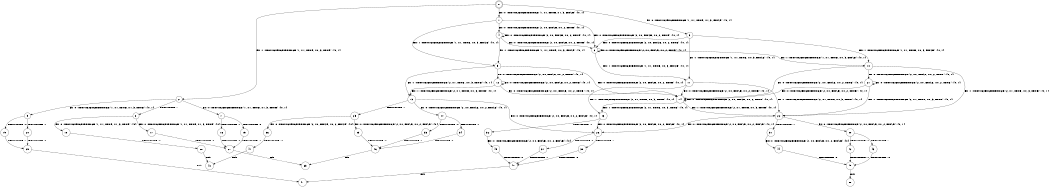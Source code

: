 digraph BCG {
size = "7, 10.5";
center = TRUE;
node [shape = circle];
0 [peripheries = 2];
0 -> 1 [label = "EX !0 !ATOMIC_EXCH_BRANCH (1, +1, TRUE, +1, 3, FALSE) !{0, 1}"];
0 -> 2 [label = "EX !1 !ATOMIC_EXCH_BRANCH (1, +1, TRUE, +0, 3, TRUE) !{0, 1}"];
0 -> 3 [label = "EX !0 !ATOMIC_EXCH_BRANCH (1, +1, TRUE, +1, 3, FALSE) !{0, 1}"];
1 -> 4 [label = "EX !0 !ATOMIC_EXCH_BRANCH (2, +0, FALSE, +0, 2, TRUE) !{0, 1}"];
1 -> 5 [label = "EX !1 !ATOMIC_EXCH_BRANCH (1, +1, TRUE, +0, 3, FALSE) !{0, 1}"];
1 -> 6 [label = "EX !0 !ATOMIC_EXCH_BRANCH (2, +0, FALSE, +0, 2, TRUE) !{0, 1}"];
2 -> 7 [label = "EX !0 !ATOMIC_EXCH_BRANCH (1, +1, TRUE, +1, 3, TRUE) !{0, 1}"];
2 -> 8 [label = "TERMINATE !1"];
2 -> 9 [label = "EX !0 !ATOMIC_EXCH_BRANCH (1, +1, TRUE, +1, 3, TRUE) !{0, 1}"];
3 -> 10 [label = "EX !1 !ATOMIC_EXCH_BRANCH (1, +1, TRUE, +0, 3, FALSE) !{0, 1}"];
3 -> 6 [label = "EX !0 !ATOMIC_EXCH_BRANCH (2, +0, FALSE, +0, 2, TRUE) !{0, 1}"];
3 -> 11 [label = "EX !1 !ATOMIC_EXCH_BRANCH (1, +1, TRUE, +0, 3, FALSE) !{0, 1}"];
4 -> 4 [label = "EX !0 !ATOMIC_EXCH_BRANCH (2, +0, FALSE, +0, 2, TRUE) !{0, 1}"];
4 -> 5 [label = "EX !1 !ATOMIC_EXCH_BRANCH (1, +1, TRUE, +0, 3, FALSE) !{0, 1}"];
4 -> 6 [label = "EX !0 !ATOMIC_EXCH_BRANCH (2, +0, FALSE, +0, 2, TRUE) !{0, 1}"];
5 -> 12 [label = "EX !0 !ATOMIC_EXCH_BRANCH (2, +0, FALSE, +0, 2, TRUE) !{0, 1}"];
5 -> 13 [label = "EX !1 !ATOMIC_EXCH_BRANCH (2, +1, TRUE, +0, 3, TRUE) !{0, 1}"];
5 -> 14 [label = "EX !0 !ATOMIC_EXCH_BRANCH (2, +0, FALSE, +0, 2, TRUE) !{0, 1}"];
6 -> 10 [label = "EX !1 !ATOMIC_EXCH_BRANCH (1, +1, TRUE, +0, 3, FALSE) !{0, 1}"];
6 -> 6 [label = "EX !0 !ATOMIC_EXCH_BRANCH (2, +0, FALSE, +0, 2, TRUE) !{0, 1}"];
6 -> 11 [label = "EX !1 !ATOMIC_EXCH_BRANCH (1, +1, TRUE, +0, 3, FALSE) !{0, 1}"];
7 -> 15 [label = "TERMINATE !0"];
7 -> 16 [label = "TERMINATE !1"];
8 -> 17 [label = "EX !0 !ATOMIC_EXCH_BRANCH (1, +1, TRUE, +1, 3, TRUE) !{0}"];
8 -> 18 [label = "EX !0 !ATOMIC_EXCH_BRANCH (1, +1, TRUE, +1, 3, TRUE) !{0}"];
9 -> 19 [label = "TERMINATE !0"];
9 -> 20 [label = "TERMINATE !1"];
10 -> 21 [label = "EX !0 !ATOMIC_EXCH_BRANCH (2, +0, FALSE, +0, 2, TRUE) !{0, 1}"];
10 -> 22 [label = "EX !1 !ATOMIC_EXCH_BRANCH (2, +1, TRUE, +0, 3, TRUE) !{0, 1}"];
10 -> 14 [label = "EX !0 !ATOMIC_EXCH_BRANCH (2, +0, FALSE, +0, 2, TRUE) !{0, 1}"];
11 -> 22 [label = "EX !1 !ATOMIC_EXCH_BRANCH (2, +1, TRUE, +0, 3, TRUE) !{0, 1}"];
11 -> 14 [label = "EX !0 !ATOMIC_EXCH_BRANCH (2, +0, FALSE, +0, 2, TRUE) !{0, 1}"];
11 -> 23 [label = "EX !1 !ATOMIC_EXCH_BRANCH (2, +1, TRUE, +0, 3, TRUE) !{0, 1}"];
12 -> 12 [label = "EX !0 !ATOMIC_EXCH_BRANCH (2, +0, FALSE, +0, 2, TRUE) !{0, 1}"];
12 -> 13 [label = "EX !1 !ATOMIC_EXCH_BRANCH (2, +1, TRUE, +0, 3, TRUE) !{0, 1}"];
12 -> 14 [label = "EX !0 !ATOMIC_EXCH_BRANCH (2, +0, FALSE, +0, 2, TRUE) !{0, 1}"];
13 -> 24 [label = "EX !0 !ATOMIC_EXCH_BRANCH (2, +0, FALSE, +0, 2, FALSE) !{0, 1}"];
13 -> 25 [label = "TERMINATE !1"];
13 -> 26 [label = "EX !0 !ATOMIC_EXCH_BRANCH (2, +0, FALSE, +0, 2, FALSE) !{0, 1}"];
14 -> 22 [label = "EX !1 !ATOMIC_EXCH_BRANCH (2, +1, TRUE, +0, 3, TRUE) !{0, 1}"];
14 -> 14 [label = "EX !0 !ATOMIC_EXCH_BRANCH (2, +0, FALSE, +0, 2, TRUE) !{0, 1}"];
14 -> 23 [label = "EX !1 !ATOMIC_EXCH_BRANCH (2, +1, TRUE, +0, 3, TRUE) !{0, 1}"];
15 -> 27 [label = "TERMINATE !1"];
16 -> 27 [label = "TERMINATE !0"];
17 -> 27 [label = "TERMINATE !0"];
18 -> 28 [label = "TERMINATE !0"];
19 -> 29 [label = "TERMINATE !1"];
20 -> 29 [label = "TERMINATE !0"];
21 -> 21 [label = "EX !0 !ATOMIC_EXCH_BRANCH (2, +0, FALSE, +0, 2, TRUE) !{0, 1}"];
21 -> 22 [label = "EX !1 !ATOMIC_EXCH_BRANCH (2, +1, TRUE, +0, 3, TRUE) !{0, 1}"];
21 -> 14 [label = "EX !0 !ATOMIC_EXCH_BRANCH (2, +0, FALSE, +0, 2, TRUE) !{0, 1}"];
22 -> 30 [label = "EX !0 !ATOMIC_EXCH_BRANCH (2, +0, FALSE, +0, 2, FALSE) !{0, 1}"];
22 -> 31 [label = "TERMINATE !1"];
22 -> 26 [label = "EX !0 !ATOMIC_EXCH_BRANCH (2, +0, FALSE, +0, 2, FALSE) !{0, 1}"];
23 -> 26 [label = "EX !0 !ATOMIC_EXCH_BRANCH (2, +0, FALSE, +0, 2, FALSE) !{0, 1}"];
23 -> 32 [label = "TERMINATE !1"];
24 -> 33 [label = "TERMINATE !0"];
24 -> 34 [label = "TERMINATE !1"];
25 -> 35 [label = "EX !0 !ATOMIC_EXCH_BRANCH (2, +0, FALSE, +0, 2, FALSE) !{0}"];
25 -> 36 [label = "EX !0 !ATOMIC_EXCH_BRANCH (2, +0, FALSE, +0, 2, FALSE) !{0}"];
26 -> 37 [label = "TERMINATE !0"];
26 -> 38 [label = "TERMINATE !1"];
27 -> 39 [label = "exit"];
28 -> 40 [label = "exit"];
29 -> 41 [label = "exit"];
30 -> 42 [label = "TERMINATE !0"];
30 -> 43 [label = "TERMINATE !1"];
31 -> 44 [label = "EX !0 !ATOMIC_EXCH_BRANCH (2, +0, FALSE, +0, 2, FALSE) !{0}"];
32 -> 45 [label = "EX !0 !ATOMIC_EXCH_BRANCH (2, +0, FALSE, +0, 2, FALSE) !{0}"];
33 -> 46 [label = "TERMINATE !1"];
34 -> 46 [label = "TERMINATE !0"];
35 -> 46 [label = "TERMINATE !0"];
36 -> 47 [label = "TERMINATE !0"];
37 -> 48 [label = "TERMINATE !1"];
38 -> 48 [label = "TERMINATE !0"];
42 -> 49 [label = "TERMINATE !1"];
43 -> 49 [label = "TERMINATE !0"];
44 -> 49 [label = "TERMINATE !0"];
45 -> 48 [label = "TERMINATE !0"];
46 -> 39 [label = "exit"];
47 -> 40 [label = "exit"];
48 -> 41 [label = "exit"];
49 -> 50 [label = "exit"];
}
